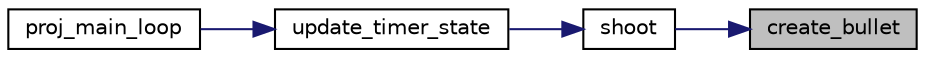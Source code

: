 digraph "create_bullet"
{
 // LATEX_PDF_SIZE
  edge [fontname="Helvetica",fontsize="10",labelfontname="Helvetica",labelfontsize="10"];
  node [fontname="Helvetica",fontsize="10",shape=record];
  rankdir="RL";
  Node1 [label="create_bullet",height=0.2,width=0.4,color="black", fillcolor="grey75", style="filled", fontcolor="black",tooltip="Creates a bullet."];
  Node1 -> Node2 [dir="back",color="midnightblue",fontsize="10",style="solid",fontname="Helvetica"];
  Node2 [label="shoot",height=0.2,width=0.4,color="black", fillcolor="white", style="filled",URL="$group__bullet.html#ga11e11a24b8eea7952c31294bbfd74435",tooltip="Shoots a bullet, creating it and adding it to the array of bullets."];
  Node2 -> Node3 [dir="back",color="midnightblue",fontsize="10",style="solid",fontname="Helvetica"];
  Node3 [label="update_timer_state",height=0.2,width=0.4,color="black", fillcolor="white", style="filled",URL="$game_8c.html#a2e7983abedd3fae94a24b4775a97210f",tooltip="Actions to perform whenever a timer interrupt occurs."];
  Node3 -> Node4 [dir="back",color="midnightblue",fontsize="10",style="solid",fontname="Helvetica"];
  Node4 [label="proj_main_loop",height=0.2,width=0.4,color="black", fillcolor="white", style="filled",URL="$main_8c.html#a2a16f651eccbd248e1ad3b3b924b143b",tooltip=" "];
}
